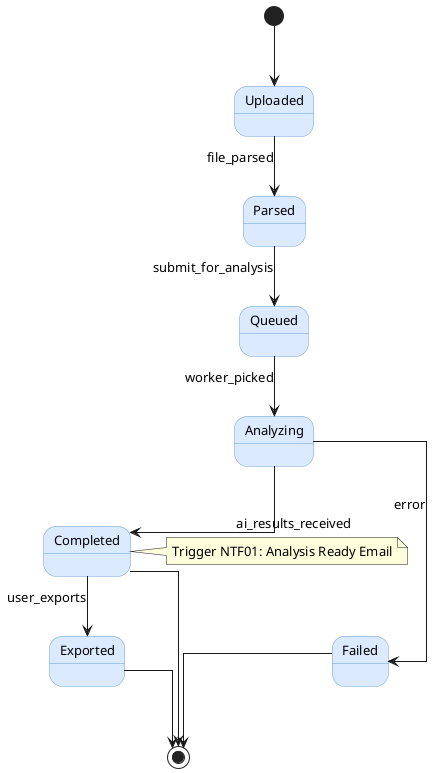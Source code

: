 @startuml
skinparam shadowing false
skinparam defaultFontName Arial
skinparam defaultFontSize 13
skinparam linetype ortho
skinparam state {
    BackgroundColor #dbeafe
    BorderColor #6b9fd6
    RoundCorner 14
}

[*] --> Uploaded
Uploaded  --> Parsed         : file_parsed
Parsed    --> Queued         : submit_for_analysis
Queued    --> Analyzing      : worker_picked
Analyzing --> Completed      : ai_results_received
note right of Completed
  Trigger NTF01: Analysis Ready Email
end note
Analyzing --> Failed         : error
Completed --> Exported       : user_exports
Completed --> [*]
Exported  --> [*]
Failed    --> [*]
@enduml